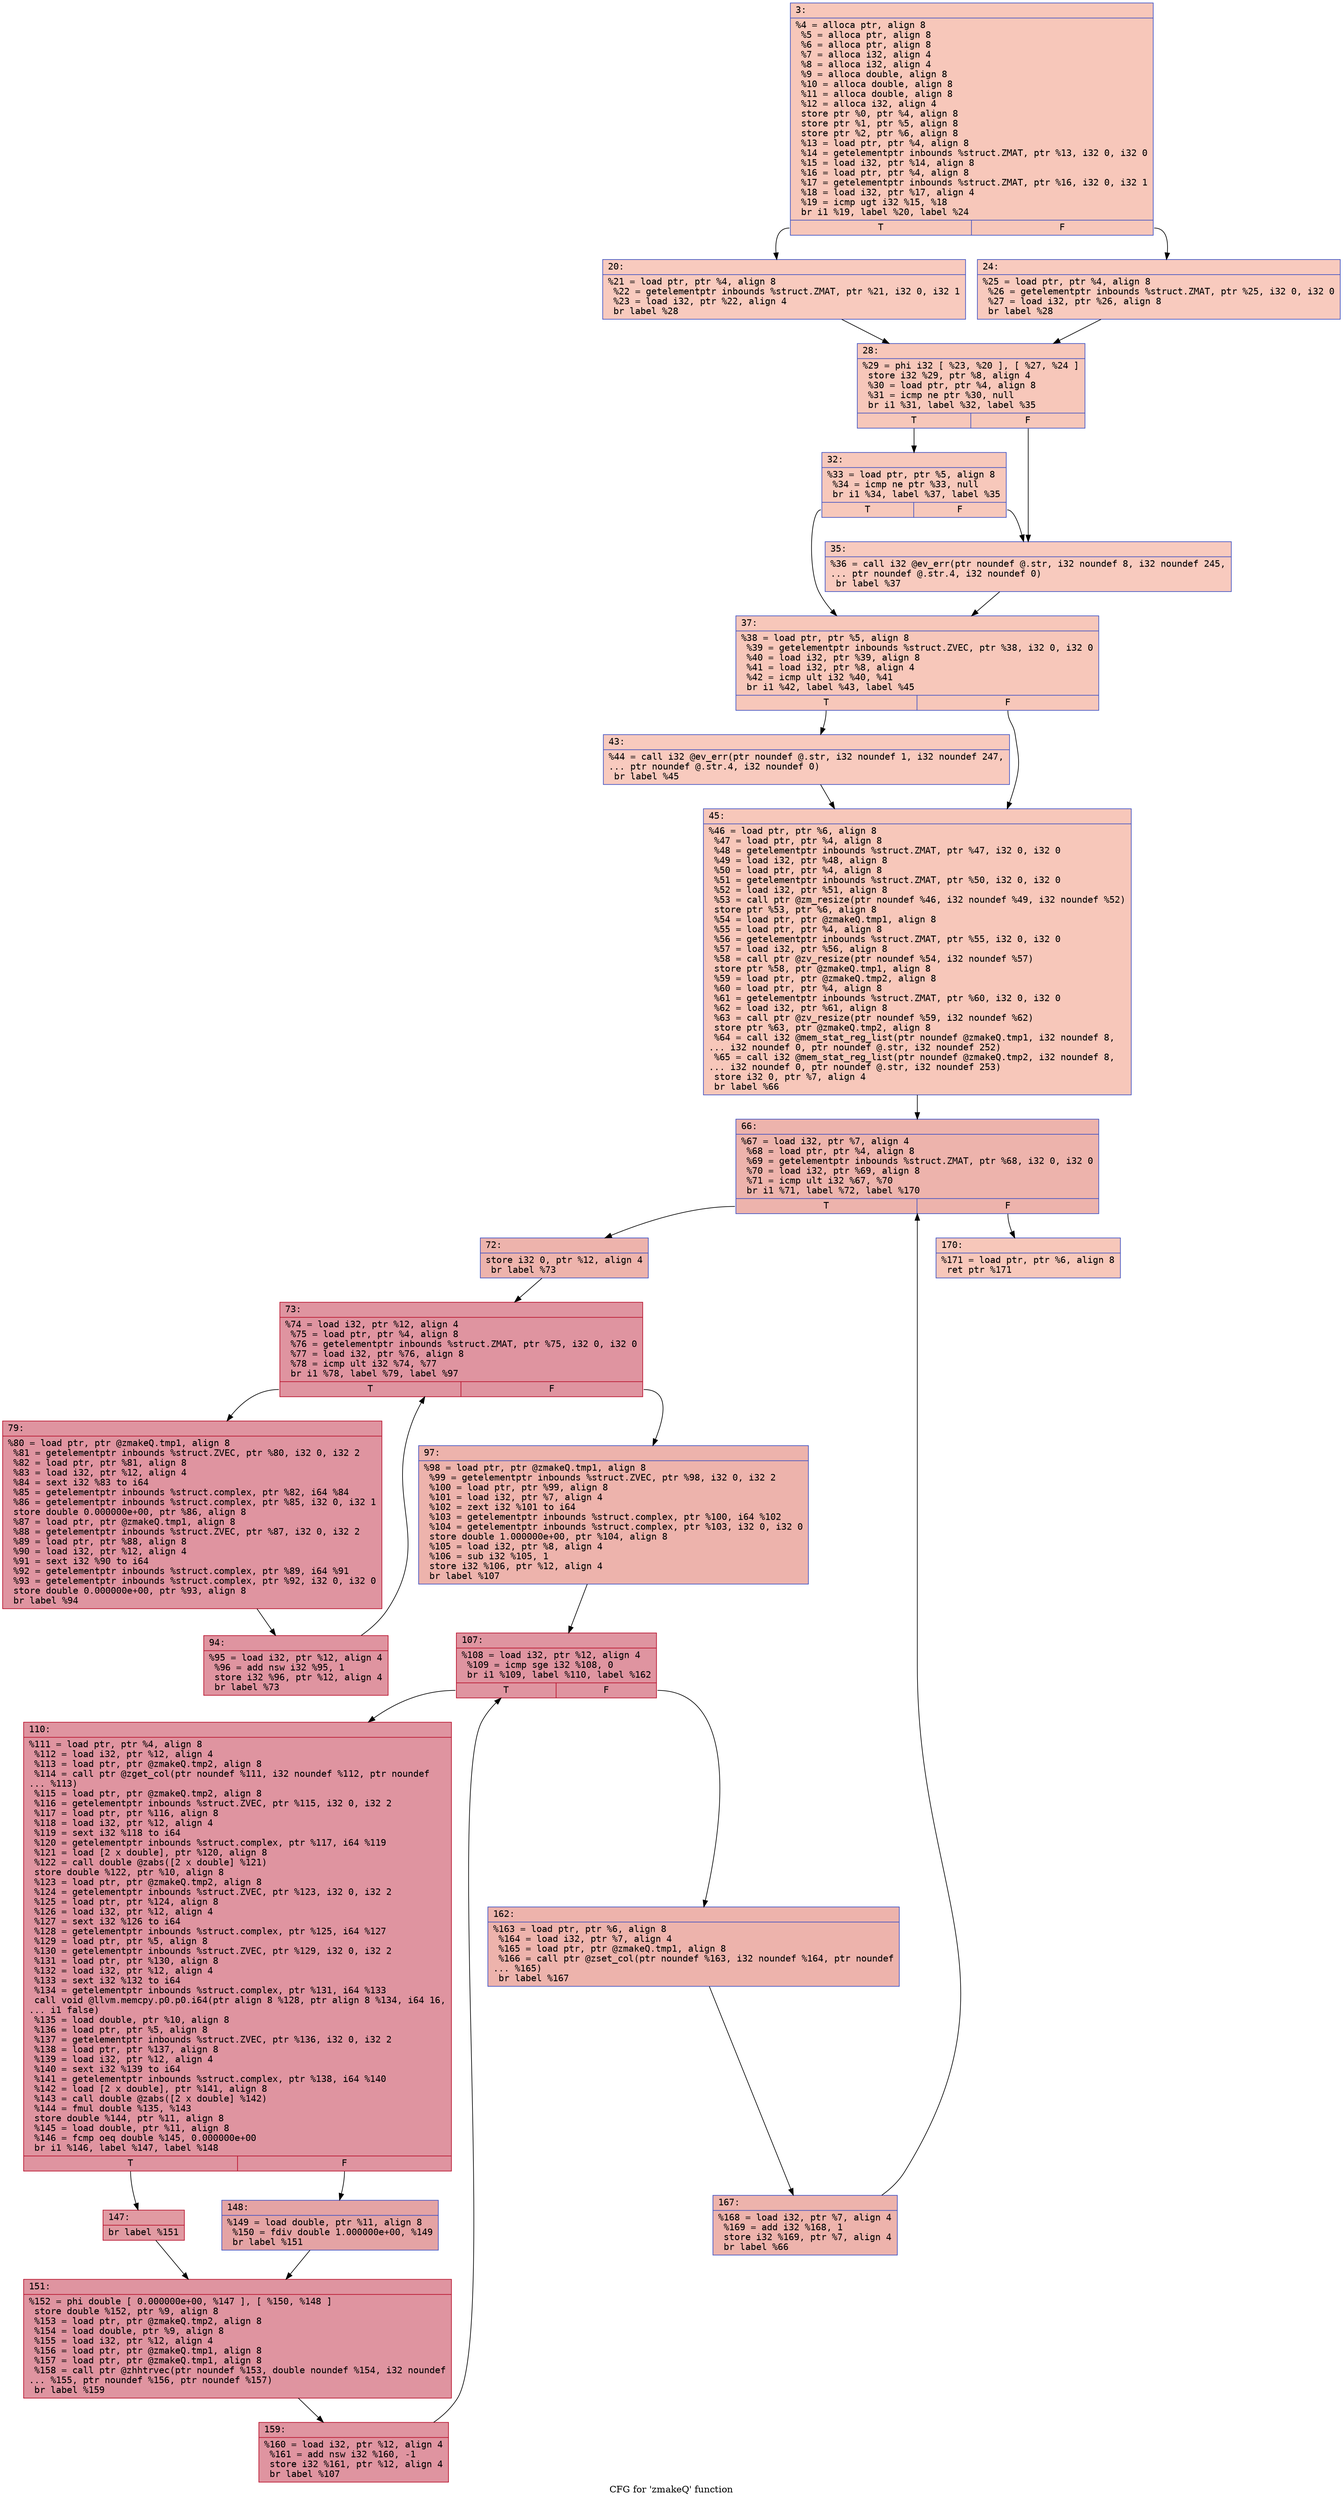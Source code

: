 digraph "CFG for 'zmakeQ' function" {
	label="CFG for 'zmakeQ' function";

	Node0x600002277b60 [shape=record,color="#3d50c3ff", style=filled, fillcolor="#ec7f6370" fontname="Courier",label="{3:\l|  %4 = alloca ptr, align 8\l  %5 = alloca ptr, align 8\l  %6 = alloca ptr, align 8\l  %7 = alloca i32, align 4\l  %8 = alloca i32, align 4\l  %9 = alloca double, align 8\l  %10 = alloca double, align 8\l  %11 = alloca double, align 8\l  %12 = alloca i32, align 4\l  store ptr %0, ptr %4, align 8\l  store ptr %1, ptr %5, align 8\l  store ptr %2, ptr %6, align 8\l  %13 = load ptr, ptr %4, align 8\l  %14 = getelementptr inbounds %struct.ZMAT, ptr %13, i32 0, i32 0\l  %15 = load i32, ptr %14, align 8\l  %16 = load ptr, ptr %4, align 8\l  %17 = getelementptr inbounds %struct.ZMAT, ptr %16, i32 0, i32 1\l  %18 = load i32, ptr %17, align 4\l  %19 = icmp ugt i32 %15, %18\l  br i1 %19, label %20, label %24\l|{<s0>T|<s1>F}}"];
	Node0x600002277b60:s0 -> Node0x600002277c00[tooltip="3 -> 20\nProbability 50.00%" ];
	Node0x600002277b60:s1 -> Node0x600002277c50[tooltip="3 -> 24\nProbability 50.00%" ];
	Node0x600002277c00 [shape=record,color="#3d50c3ff", style=filled, fillcolor="#ef886b70" fontname="Courier",label="{20:\l|  %21 = load ptr, ptr %4, align 8\l  %22 = getelementptr inbounds %struct.ZMAT, ptr %21, i32 0, i32 1\l  %23 = load i32, ptr %22, align 4\l  br label %28\l}"];
	Node0x600002277c00 -> Node0x600002277ca0[tooltip="20 -> 28\nProbability 100.00%" ];
	Node0x600002277c50 [shape=record,color="#3d50c3ff", style=filled, fillcolor="#ef886b70" fontname="Courier",label="{24:\l|  %25 = load ptr, ptr %4, align 8\l  %26 = getelementptr inbounds %struct.ZMAT, ptr %25, i32 0, i32 0\l  %27 = load i32, ptr %26, align 8\l  br label %28\l}"];
	Node0x600002277c50 -> Node0x600002277ca0[tooltip="24 -> 28\nProbability 100.00%" ];
	Node0x600002277ca0 [shape=record,color="#3d50c3ff", style=filled, fillcolor="#ec7f6370" fontname="Courier",label="{28:\l|  %29 = phi i32 [ %23, %20 ], [ %27, %24 ]\l  store i32 %29, ptr %8, align 4\l  %30 = load ptr, ptr %4, align 8\l  %31 = icmp ne ptr %30, null\l  br i1 %31, label %32, label %35\l|{<s0>T|<s1>F}}"];
	Node0x600002277ca0:s0 -> Node0x600002277cf0[tooltip="28 -> 32\nProbability 62.50%" ];
	Node0x600002277ca0:s1 -> Node0x600002277d40[tooltip="28 -> 35\nProbability 37.50%" ];
	Node0x600002277cf0 [shape=record,color="#3d50c3ff", style=filled, fillcolor="#ed836670" fontname="Courier",label="{32:\l|  %33 = load ptr, ptr %5, align 8\l  %34 = icmp ne ptr %33, null\l  br i1 %34, label %37, label %35\l|{<s0>T|<s1>F}}"];
	Node0x600002277cf0:s0 -> Node0x600002277d90[tooltip="32 -> 37\nProbability 62.50%" ];
	Node0x600002277cf0:s1 -> Node0x600002277d40[tooltip="32 -> 35\nProbability 37.50%" ];
	Node0x600002277d40 [shape=record,color="#3d50c3ff", style=filled, fillcolor="#ef886b70" fontname="Courier",label="{35:\l|  %36 = call i32 @ev_err(ptr noundef @.str, i32 noundef 8, i32 noundef 245,\l... ptr noundef @.str.4, i32 noundef 0)\l  br label %37\l}"];
	Node0x600002277d40 -> Node0x600002277d90[tooltip="35 -> 37\nProbability 100.00%" ];
	Node0x600002277d90 [shape=record,color="#3d50c3ff", style=filled, fillcolor="#ec7f6370" fontname="Courier",label="{37:\l|  %38 = load ptr, ptr %5, align 8\l  %39 = getelementptr inbounds %struct.ZVEC, ptr %38, i32 0, i32 0\l  %40 = load i32, ptr %39, align 8\l  %41 = load i32, ptr %8, align 4\l  %42 = icmp ult i32 %40, %41\l  br i1 %42, label %43, label %45\l|{<s0>T|<s1>F}}"];
	Node0x600002277d90:s0 -> Node0x600002277de0[tooltip="37 -> 43\nProbability 50.00%" ];
	Node0x600002277d90:s1 -> Node0x600002277e30[tooltip="37 -> 45\nProbability 50.00%" ];
	Node0x600002277de0 [shape=record,color="#3d50c3ff", style=filled, fillcolor="#ef886b70" fontname="Courier",label="{43:\l|  %44 = call i32 @ev_err(ptr noundef @.str, i32 noundef 1, i32 noundef 247,\l... ptr noundef @.str.4, i32 noundef 0)\l  br label %45\l}"];
	Node0x600002277de0 -> Node0x600002277e30[tooltip="43 -> 45\nProbability 100.00%" ];
	Node0x600002277e30 [shape=record,color="#3d50c3ff", style=filled, fillcolor="#ec7f6370" fontname="Courier",label="{45:\l|  %46 = load ptr, ptr %6, align 8\l  %47 = load ptr, ptr %4, align 8\l  %48 = getelementptr inbounds %struct.ZMAT, ptr %47, i32 0, i32 0\l  %49 = load i32, ptr %48, align 8\l  %50 = load ptr, ptr %4, align 8\l  %51 = getelementptr inbounds %struct.ZMAT, ptr %50, i32 0, i32 0\l  %52 = load i32, ptr %51, align 8\l  %53 = call ptr @zm_resize(ptr noundef %46, i32 noundef %49, i32 noundef %52)\l  store ptr %53, ptr %6, align 8\l  %54 = load ptr, ptr @zmakeQ.tmp1, align 8\l  %55 = load ptr, ptr %4, align 8\l  %56 = getelementptr inbounds %struct.ZMAT, ptr %55, i32 0, i32 0\l  %57 = load i32, ptr %56, align 8\l  %58 = call ptr @zv_resize(ptr noundef %54, i32 noundef %57)\l  store ptr %58, ptr @zmakeQ.tmp1, align 8\l  %59 = load ptr, ptr @zmakeQ.tmp2, align 8\l  %60 = load ptr, ptr %4, align 8\l  %61 = getelementptr inbounds %struct.ZMAT, ptr %60, i32 0, i32 0\l  %62 = load i32, ptr %61, align 8\l  %63 = call ptr @zv_resize(ptr noundef %59, i32 noundef %62)\l  store ptr %63, ptr @zmakeQ.tmp2, align 8\l  %64 = call i32 @mem_stat_reg_list(ptr noundef @zmakeQ.tmp1, i32 noundef 8,\l... i32 noundef 0, ptr noundef @.str, i32 noundef 252)\l  %65 = call i32 @mem_stat_reg_list(ptr noundef @zmakeQ.tmp2, i32 noundef 8,\l... i32 noundef 0, ptr noundef @.str, i32 noundef 253)\l  store i32 0, ptr %7, align 4\l  br label %66\l}"];
	Node0x600002277e30 -> Node0x600002277e80[tooltip="45 -> 66\nProbability 100.00%" ];
	Node0x600002277e80 [shape=record,color="#3d50c3ff", style=filled, fillcolor="#d6524470" fontname="Courier",label="{66:\l|  %67 = load i32, ptr %7, align 4\l  %68 = load ptr, ptr %4, align 8\l  %69 = getelementptr inbounds %struct.ZMAT, ptr %68, i32 0, i32 0\l  %70 = load i32, ptr %69, align 8\l  %71 = icmp ult i32 %67, %70\l  br i1 %71, label %72, label %170\l|{<s0>T|<s1>F}}"];
	Node0x600002277e80:s0 -> Node0x600002277ed0[tooltip="66 -> 72\nProbability 96.88%" ];
	Node0x600002277e80:s1 -> Node0x600002270320[tooltip="66 -> 170\nProbability 3.12%" ];
	Node0x600002277ed0 [shape=record,color="#3d50c3ff", style=filled, fillcolor="#d6524470" fontname="Courier",label="{72:\l|  store i32 0, ptr %12, align 4\l  br label %73\l}"];
	Node0x600002277ed0 -> Node0x600002277f20[tooltip="72 -> 73\nProbability 100.00%" ];
	Node0x600002277f20 [shape=record,color="#b70d28ff", style=filled, fillcolor="#b70d2870" fontname="Courier",label="{73:\l|  %74 = load i32, ptr %12, align 4\l  %75 = load ptr, ptr %4, align 8\l  %76 = getelementptr inbounds %struct.ZMAT, ptr %75, i32 0, i32 0\l  %77 = load i32, ptr %76, align 8\l  %78 = icmp ult i32 %74, %77\l  br i1 %78, label %79, label %97\l|{<s0>T|<s1>F}}"];
	Node0x600002277f20:s0 -> Node0x600002277f70[tooltip="73 -> 79\nProbability 96.88%" ];
	Node0x600002277f20:s1 -> Node0x600002270050[tooltip="73 -> 97\nProbability 3.12%" ];
	Node0x600002277f70 [shape=record,color="#b70d28ff", style=filled, fillcolor="#b70d2870" fontname="Courier",label="{79:\l|  %80 = load ptr, ptr @zmakeQ.tmp1, align 8\l  %81 = getelementptr inbounds %struct.ZVEC, ptr %80, i32 0, i32 2\l  %82 = load ptr, ptr %81, align 8\l  %83 = load i32, ptr %12, align 4\l  %84 = sext i32 %83 to i64\l  %85 = getelementptr inbounds %struct.complex, ptr %82, i64 %84\l  %86 = getelementptr inbounds %struct.complex, ptr %85, i32 0, i32 1\l  store double 0.000000e+00, ptr %86, align 8\l  %87 = load ptr, ptr @zmakeQ.tmp1, align 8\l  %88 = getelementptr inbounds %struct.ZVEC, ptr %87, i32 0, i32 2\l  %89 = load ptr, ptr %88, align 8\l  %90 = load i32, ptr %12, align 4\l  %91 = sext i32 %90 to i64\l  %92 = getelementptr inbounds %struct.complex, ptr %89, i64 %91\l  %93 = getelementptr inbounds %struct.complex, ptr %92, i32 0, i32 0\l  store double 0.000000e+00, ptr %93, align 8\l  br label %94\l}"];
	Node0x600002277f70 -> Node0x600002270000[tooltip="79 -> 94\nProbability 100.00%" ];
	Node0x600002270000 [shape=record,color="#b70d28ff", style=filled, fillcolor="#b70d2870" fontname="Courier",label="{94:\l|  %95 = load i32, ptr %12, align 4\l  %96 = add nsw i32 %95, 1\l  store i32 %96, ptr %12, align 4\l  br label %73\l}"];
	Node0x600002270000 -> Node0x600002277f20[tooltip="94 -> 73\nProbability 100.00%" ];
	Node0x600002270050 [shape=record,color="#3d50c3ff", style=filled, fillcolor="#d6524470" fontname="Courier",label="{97:\l|  %98 = load ptr, ptr @zmakeQ.tmp1, align 8\l  %99 = getelementptr inbounds %struct.ZVEC, ptr %98, i32 0, i32 2\l  %100 = load ptr, ptr %99, align 8\l  %101 = load i32, ptr %7, align 4\l  %102 = zext i32 %101 to i64\l  %103 = getelementptr inbounds %struct.complex, ptr %100, i64 %102\l  %104 = getelementptr inbounds %struct.complex, ptr %103, i32 0, i32 0\l  store double 1.000000e+00, ptr %104, align 8\l  %105 = load i32, ptr %8, align 4\l  %106 = sub i32 %105, 1\l  store i32 %106, ptr %12, align 4\l  br label %107\l}"];
	Node0x600002270050 -> Node0x6000022700a0[tooltip="97 -> 107\nProbability 100.00%" ];
	Node0x6000022700a0 [shape=record,color="#b70d28ff", style=filled, fillcolor="#b70d2870" fontname="Courier",label="{107:\l|  %108 = load i32, ptr %12, align 4\l  %109 = icmp sge i32 %108, 0\l  br i1 %109, label %110, label %162\l|{<s0>T|<s1>F}}"];
	Node0x6000022700a0:s0 -> Node0x6000022700f0[tooltip="107 -> 110\nProbability 96.88%" ];
	Node0x6000022700a0:s1 -> Node0x600002270280[tooltip="107 -> 162\nProbability 3.12%" ];
	Node0x6000022700f0 [shape=record,color="#b70d28ff", style=filled, fillcolor="#b70d2870" fontname="Courier",label="{110:\l|  %111 = load ptr, ptr %4, align 8\l  %112 = load i32, ptr %12, align 4\l  %113 = load ptr, ptr @zmakeQ.tmp2, align 8\l  %114 = call ptr @zget_col(ptr noundef %111, i32 noundef %112, ptr noundef\l... %113)\l  %115 = load ptr, ptr @zmakeQ.tmp2, align 8\l  %116 = getelementptr inbounds %struct.ZVEC, ptr %115, i32 0, i32 2\l  %117 = load ptr, ptr %116, align 8\l  %118 = load i32, ptr %12, align 4\l  %119 = sext i32 %118 to i64\l  %120 = getelementptr inbounds %struct.complex, ptr %117, i64 %119\l  %121 = load [2 x double], ptr %120, align 8\l  %122 = call double @zabs([2 x double] %121)\l  store double %122, ptr %10, align 8\l  %123 = load ptr, ptr @zmakeQ.tmp2, align 8\l  %124 = getelementptr inbounds %struct.ZVEC, ptr %123, i32 0, i32 2\l  %125 = load ptr, ptr %124, align 8\l  %126 = load i32, ptr %12, align 4\l  %127 = sext i32 %126 to i64\l  %128 = getelementptr inbounds %struct.complex, ptr %125, i64 %127\l  %129 = load ptr, ptr %5, align 8\l  %130 = getelementptr inbounds %struct.ZVEC, ptr %129, i32 0, i32 2\l  %131 = load ptr, ptr %130, align 8\l  %132 = load i32, ptr %12, align 4\l  %133 = sext i32 %132 to i64\l  %134 = getelementptr inbounds %struct.complex, ptr %131, i64 %133\l  call void @llvm.memcpy.p0.p0.i64(ptr align 8 %128, ptr align 8 %134, i64 16,\l... i1 false)\l  %135 = load double, ptr %10, align 8\l  %136 = load ptr, ptr %5, align 8\l  %137 = getelementptr inbounds %struct.ZVEC, ptr %136, i32 0, i32 2\l  %138 = load ptr, ptr %137, align 8\l  %139 = load i32, ptr %12, align 4\l  %140 = sext i32 %139 to i64\l  %141 = getelementptr inbounds %struct.complex, ptr %138, i64 %140\l  %142 = load [2 x double], ptr %141, align 8\l  %143 = call double @zabs([2 x double] %142)\l  %144 = fmul double %135, %143\l  store double %144, ptr %11, align 8\l  %145 = load double, ptr %11, align 8\l  %146 = fcmp oeq double %145, 0.000000e+00\l  br i1 %146, label %147, label %148\l|{<s0>T|<s1>F}}"];
	Node0x6000022700f0:s0 -> Node0x600002270140[tooltip="110 -> 147\nProbability 62.50%" ];
	Node0x6000022700f0:s1 -> Node0x600002270190[tooltip="110 -> 148\nProbability 37.50%" ];
	Node0x600002270140 [shape=record,color="#b70d28ff", style=filled, fillcolor="#bb1b2c70" fontname="Courier",label="{147:\l|  br label %151\l}"];
	Node0x600002270140 -> Node0x6000022701e0[tooltip="147 -> 151\nProbability 100.00%" ];
	Node0x600002270190 [shape=record,color="#3d50c3ff", style=filled, fillcolor="#c32e3170" fontname="Courier",label="{148:\l|  %149 = load double, ptr %11, align 8\l  %150 = fdiv double 1.000000e+00, %149\l  br label %151\l}"];
	Node0x600002270190 -> Node0x6000022701e0[tooltip="148 -> 151\nProbability 100.00%" ];
	Node0x6000022701e0 [shape=record,color="#b70d28ff", style=filled, fillcolor="#b70d2870" fontname="Courier",label="{151:\l|  %152 = phi double [ 0.000000e+00, %147 ], [ %150, %148 ]\l  store double %152, ptr %9, align 8\l  %153 = load ptr, ptr @zmakeQ.tmp2, align 8\l  %154 = load double, ptr %9, align 8\l  %155 = load i32, ptr %12, align 4\l  %156 = load ptr, ptr @zmakeQ.tmp1, align 8\l  %157 = load ptr, ptr @zmakeQ.tmp1, align 8\l  %158 = call ptr @zhhtrvec(ptr noundef %153, double noundef %154, i32 noundef\l... %155, ptr noundef %156, ptr noundef %157)\l  br label %159\l}"];
	Node0x6000022701e0 -> Node0x600002270230[tooltip="151 -> 159\nProbability 100.00%" ];
	Node0x600002270230 [shape=record,color="#b70d28ff", style=filled, fillcolor="#b70d2870" fontname="Courier",label="{159:\l|  %160 = load i32, ptr %12, align 4\l  %161 = add nsw i32 %160, -1\l  store i32 %161, ptr %12, align 4\l  br label %107\l}"];
	Node0x600002270230 -> Node0x6000022700a0[tooltip="159 -> 107\nProbability 100.00%" ];
	Node0x600002270280 [shape=record,color="#3d50c3ff", style=filled, fillcolor="#d6524470" fontname="Courier",label="{162:\l|  %163 = load ptr, ptr %6, align 8\l  %164 = load i32, ptr %7, align 4\l  %165 = load ptr, ptr @zmakeQ.tmp1, align 8\l  %166 = call ptr @zset_col(ptr noundef %163, i32 noundef %164, ptr noundef\l... %165)\l  br label %167\l}"];
	Node0x600002270280 -> Node0x6000022702d0[tooltip="162 -> 167\nProbability 100.00%" ];
	Node0x6000022702d0 [shape=record,color="#3d50c3ff", style=filled, fillcolor="#d6524470" fontname="Courier",label="{167:\l|  %168 = load i32, ptr %7, align 4\l  %169 = add i32 %168, 1\l  store i32 %169, ptr %7, align 4\l  br label %66\l}"];
	Node0x6000022702d0 -> Node0x600002277e80[tooltip="167 -> 66\nProbability 100.00%" ];
	Node0x600002270320 [shape=record,color="#3d50c3ff", style=filled, fillcolor="#ec7f6370" fontname="Courier",label="{170:\l|  %171 = load ptr, ptr %6, align 8\l  ret ptr %171\l}"];
}
